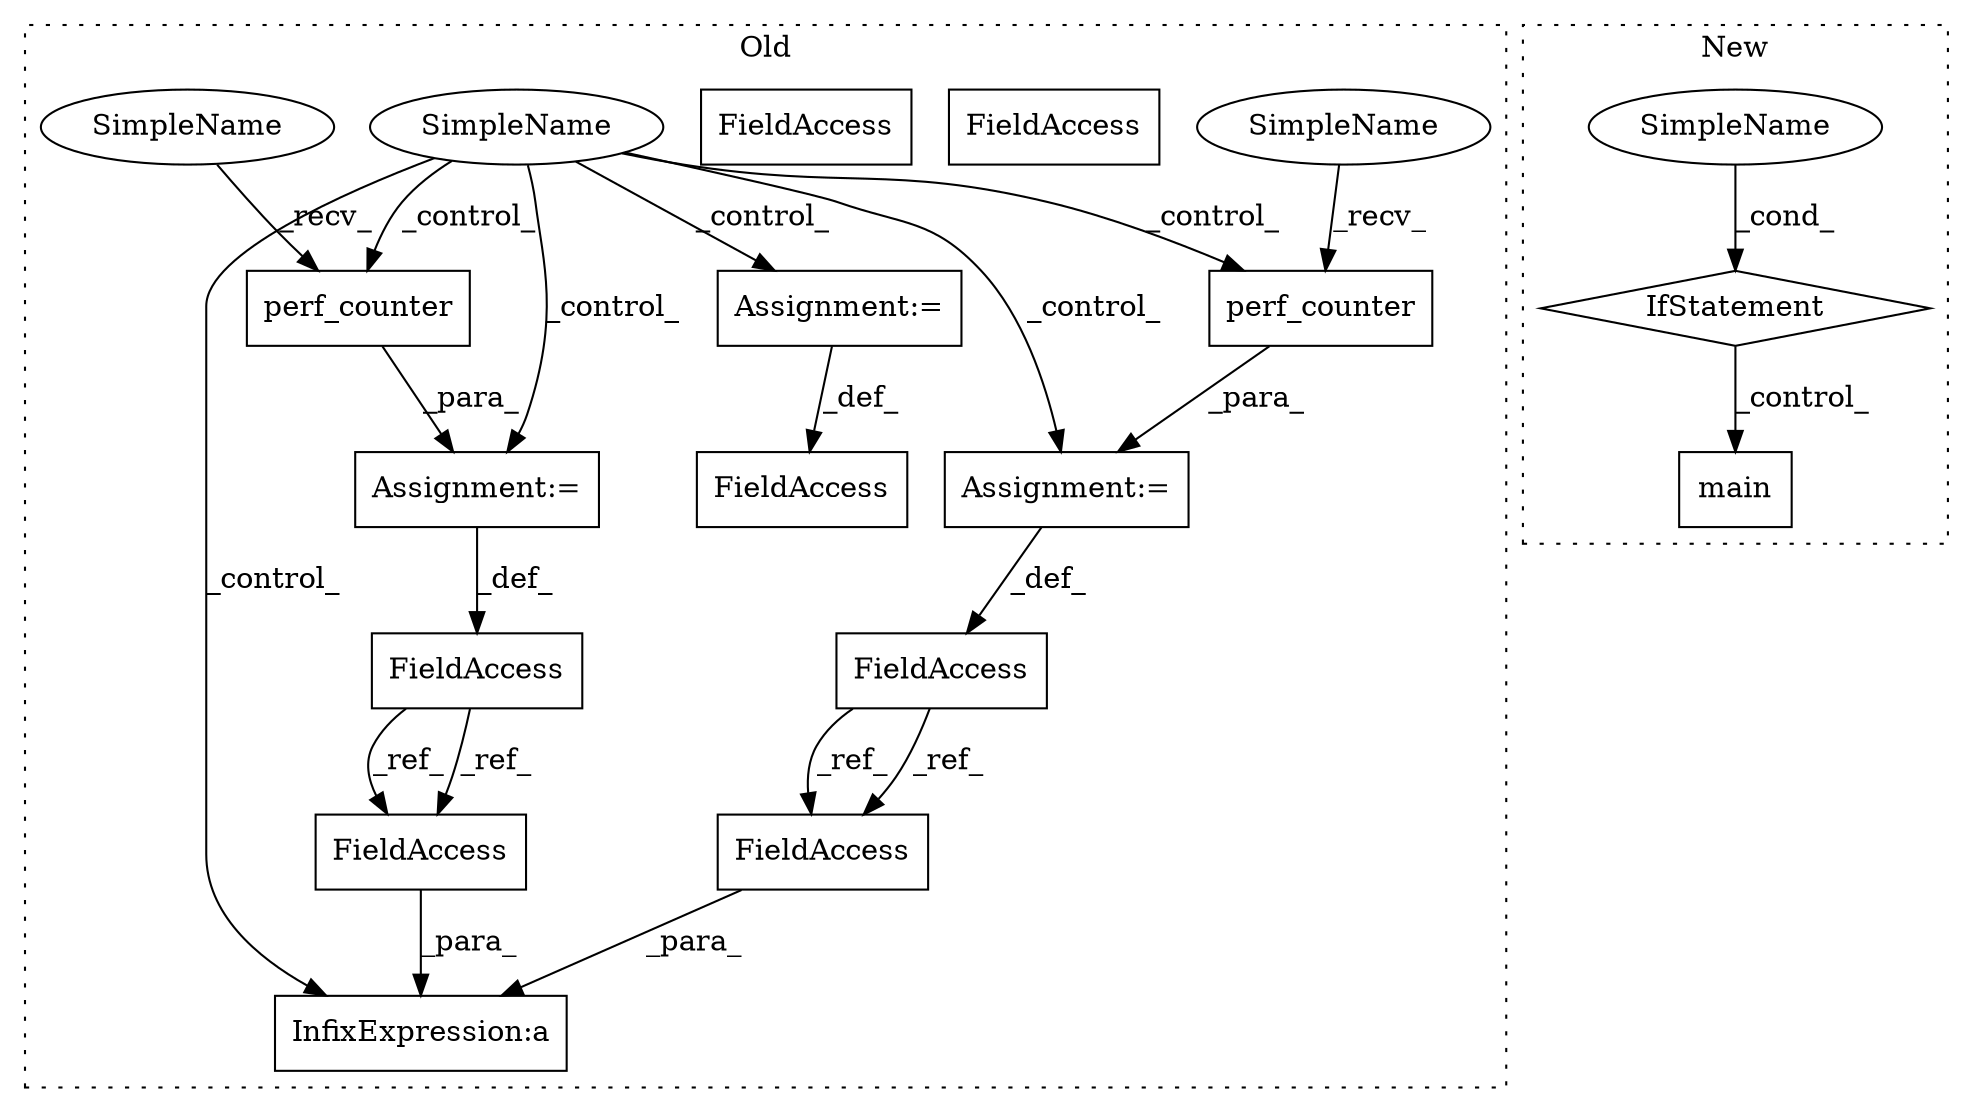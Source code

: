 digraph G {
subgraph cluster0 {
1 [label="perf_counter" a="32" s="731" l="14" shape="box"];
3 [label="SimpleName" a="42" s="689" l="1" shape="ellipse"];
4 [label="perf_counter" a="32" s="792" l="14" shape="box"];
5 [label="InfixExpression:a" a="27" s="832" l="3" shape="box"];
6 [label="FieldAccess" a="22" s="720" l="5" shape="box"];
7 [label="FieldAccess" a="22" s="835" l="5" shape="box"];
8 [label="FieldAccess" a="22" s="783" l="3" shape="box"];
9 [label="FieldAccess" a="22" s="829" l="3" shape="box"];
12 [label="Assignment:=" a="7" s="725" l="1" shape="box"];
13 [label="Assignment:=" a="7" s="757" l="1" shape="box"];
14 [label="FieldAccess" a="22" s="753" l="4" shape="box"];
15 [label="Assignment:=" a="7" s="786" l="1" shape="box"];
16 [label="FieldAccess" a="22" s="829" l="3" shape="box"];
17 [label="SimpleName" a="42" s="726" l="4" shape="ellipse"];
18 [label="SimpleName" a="42" s="787" l="4" shape="ellipse"];
19 [label="FieldAccess" a="22" s="835" l="5" shape="box"];
label = "Old";
style="dotted";
}
subgraph cluster1 {
2 [label="main" a="32" s="2042" l="6" shape="box"];
10 [label="SimpleName" a="42" s="" l="" shape="ellipse"];
11 [label="IfStatement" a="25" s="2006,2032" l="4,2" shape="diamond"];
label = "New";
style="dotted";
}
1 -> 12 [label="_para_"];
3 -> 5 [label="_control_"];
3 -> 15 [label="_control_"];
3 -> 4 [label="_control_"];
3 -> 13 [label="_control_"];
3 -> 1 [label="_control_"];
3 -> 12 [label="_control_"];
4 -> 15 [label="_para_"];
6 -> 19 [label="_ref_"];
6 -> 19 [label="_ref_"];
8 -> 16 [label="_ref_"];
8 -> 16 [label="_ref_"];
10 -> 11 [label="_cond_"];
11 -> 2 [label="_control_"];
12 -> 6 [label="_def_"];
13 -> 14 [label="_def_"];
15 -> 8 [label="_def_"];
16 -> 5 [label="_para_"];
17 -> 1 [label="_recv_"];
18 -> 4 [label="_recv_"];
19 -> 5 [label="_para_"];
}